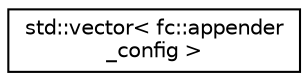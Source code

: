 digraph "Graphical Class Hierarchy"
{
  edge [fontname="Helvetica",fontsize="10",labelfontname="Helvetica",labelfontsize="10"];
  node [fontname="Helvetica",fontsize="10",shape=record];
  rankdir="LR";
  Node0 [label="std::vector\< fc::appender\l_config \>",height=0.2,width=0.4,color="black", fillcolor="white", style="filled",URL="$classstd_1_1vector.html"];
}
